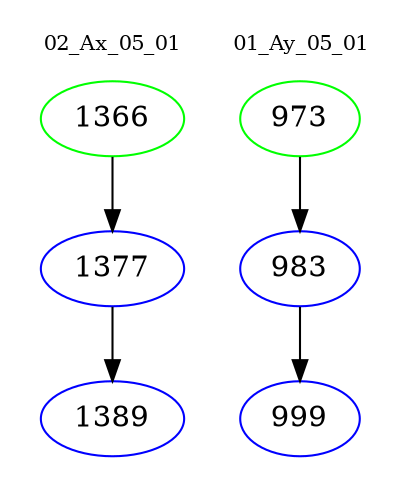 digraph{
subgraph cluster_0 {
color = white
label = "02_Ax_05_01";
fontsize=10;
T0_1366 [label="1366", color="green"]
T0_1366 -> T0_1377 [color="black"]
T0_1377 [label="1377", color="blue"]
T0_1377 -> T0_1389 [color="black"]
T0_1389 [label="1389", color="blue"]
}
subgraph cluster_1 {
color = white
label = "01_Ay_05_01";
fontsize=10;
T1_973 [label="973", color="green"]
T1_973 -> T1_983 [color="black"]
T1_983 [label="983", color="blue"]
T1_983 -> T1_999 [color="black"]
T1_999 [label="999", color="blue"]
}
}
